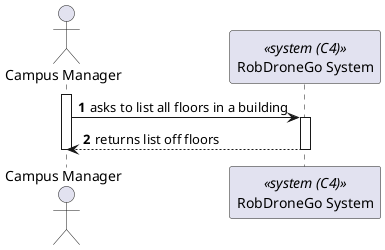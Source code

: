 @startuml process-view
autonumber

actor CM as "Campus Manager"
participant SYS as "RobDroneGo System" <<system (C4)>>

activate CM

CM -> SYS : asks to list all floors in a building
activate SYS

CM <-- SYS : returns list off floors
deactivate SYS

deactivate CM

@enduml
